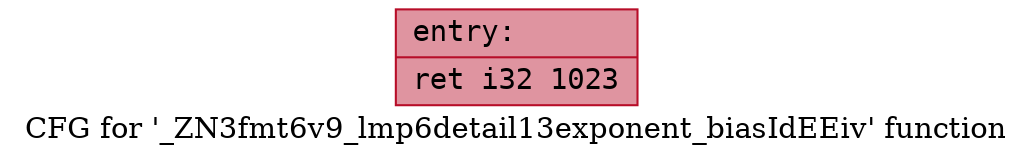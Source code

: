 digraph "CFG for '_ZN3fmt6v9_lmp6detail13exponent_biasIdEEiv' function" {
	label="CFG for '_ZN3fmt6v9_lmp6detail13exponent_biasIdEEiv' function";

	Node0x556bfec20670 [shape=record,color="#b70d28ff", style=filled, fillcolor="#b70d2870" fontname="Courier",label="{entry:\l|  ret i32 1023\l}"];
}
